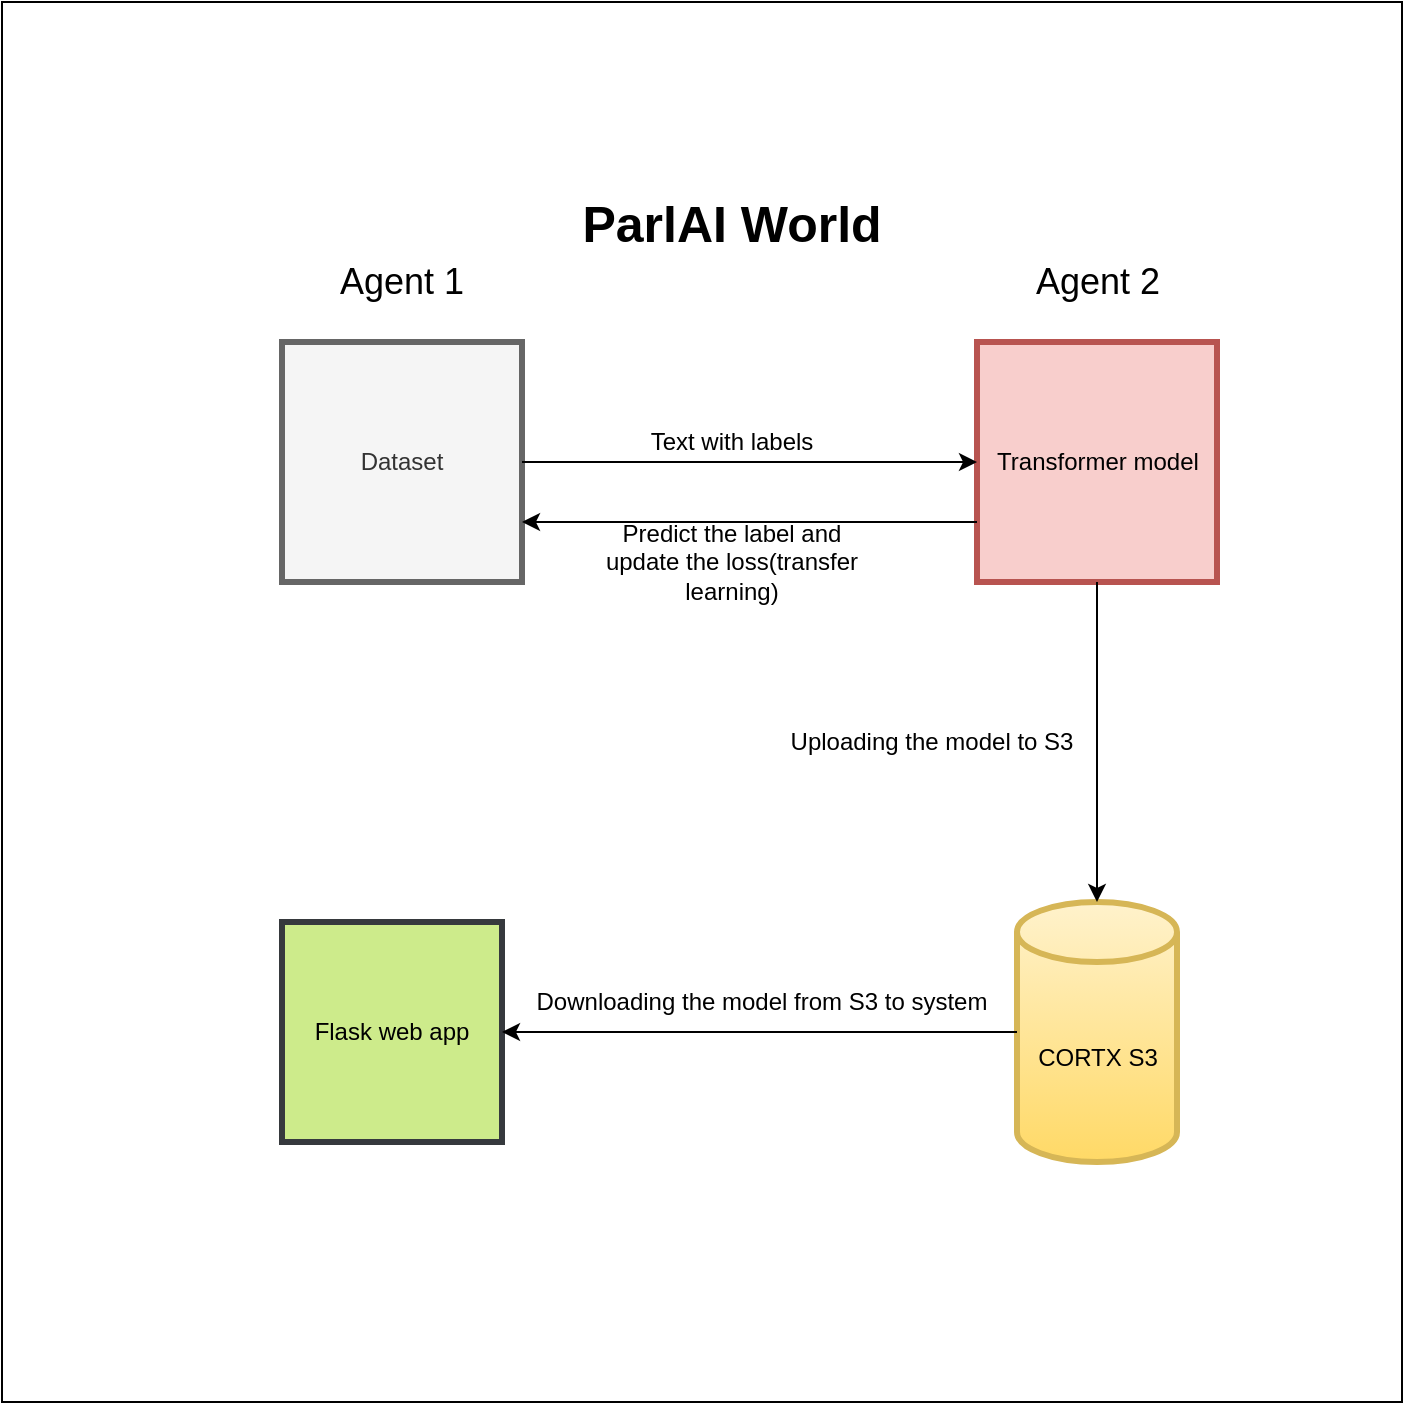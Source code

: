 <mxfile version="14.6.6" type="github">
  <diagram id="cHTkirek6MycF9Q-MXVf" name="Page-1">
    <mxGraphModel dx="934" dy="1614" grid="1" gridSize="10" guides="1" tooltips="1" connect="1" arrows="1" fold="1" page="1" pageScale="1" pageWidth="850" pageHeight="1100" math="0" shadow="0">
      <root>
        <mxCell id="0" />
        <mxCell id="1" parent="0" />
        <mxCell id="hMvDqQn-yTiB0dJydoLx-1" value="" style="whiteSpace=wrap;html=1;aspect=fixed;" vertex="1" parent="1">
          <mxGeometry x="70" y="-110" width="700" height="700" as="geometry" />
        </mxCell>
        <mxCell id="hMvDqQn-yTiB0dJydoLx-2" value="Transformer model" style="whiteSpace=wrap;html=1;aspect=fixed;strokeWidth=3;fillColor=#f8cecc;strokeColor=#b85450;" vertex="1" parent="1">
          <mxGeometry x="557.5" y="60" width="120" height="120" as="geometry" />
        </mxCell>
        <mxCell id="hMvDqQn-yTiB0dJydoLx-3" value="Dataset" style="whiteSpace=wrap;html=1;aspect=fixed;strokeWidth=3;fillColor=#f5f5f5;strokeColor=#666666;fontColor=#333333;" vertex="1" parent="1">
          <mxGeometry x="210" y="60" width="120" height="120" as="geometry" />
        </mxCell>
        <mxCell id="hMvDqQn-yTiB0dJydoLx-4" value="&lt;font style=&quot;font-size: 18px&quot;&gt;Agent 1&lt;/font&gt;" style="text;html=1;strokeColor=none;fillColor=none;align=center;verticalAlign=middle;whiteSpace=wrap;rounded=0;" vertex="1" parent="1">
          <mxGeometry x="235" y="20" width="70" height="20" as="geometry" />
        </mxCell>
        <mxCell id="hMvDqQn-yTiB0dJydoLx-5" value="&lt;font style=&quot;font-size: 18px&quot;&gt;Agent 2&lt;/font&gt;" style="text;html=1;strokeColor=none;fillColor=none;align=center;verticalAlign=middle;whiteSpace=wrap;rounded=0;" vertex="1" parent="1">
          <mxGeometry x="582.5" y="20" width="70" height="20" as="geometry" />
        </mxCell>
        <mxCell id="hMvDqQn-yTiB0dJydoLx-6" value="&lt;b&gt;&lt;font style=&quot;font-size: 25px&quot;&gt;ParlAI World&lt;/font&gt;&lt;/b&gt;" style="text;html=1;strokeColor=none;fillColor=none;align=center;verticalAlign=middle;whiteSpace=wrap;rounded=0;" vertex="1" parent="1">
          <mxGeometry x="340" y="-10" width="190" height="20" as="geometry" />
        </mxCell>
        <mxCell id="hMvDqQn-yTiB0dJydoLx-8" value="" style="endArrow=classic;html=1;entryX=0;entryY=0.5;entryDx=0;entryDy=0;" edge="1" parent="1" source="hMvDqQn-yTiB0dJydoLx-3" target="hMvDqQn-yTiB0dJydoLx-2">
          <mxGeometry width="50" height="50" relative="1" as="geometry">
            <mxPoint x="355" y="250" as="sourcePoint" />
            <mxPoint x="405" y="200" as="targetPoint" />
          </mxGeometry>
        </mxCell>
        <mxCell id="hMvDqQn-yTiB0dJydoLx-9" value="" style="endArrow=classic;html=1;exitX=0;exitY=0.75;exitDx=0;exitDy=0;entryX=1;entryY=0.75;entryDx=0;entryDy=0;" edge="1" parent="1" source="hMvDqQn-yTiB0dJydoLx-2" target="hMvDqQn-yTiB0dJydoLx-3">
          <mxGeometry width="50" height="50" relative="1" as="geometry">
            <mxPoint x="395" y="290" as="sourcePoint" />
            <mxPoint x="445" y="240" as="targetPoint" />
          </mxGeometry>
        </mxCell>
        <mxCell id="hMvDqQn-yTiB0dJydoLx-10" value="Text with labels" style="text;html=1;strokeColor=none;fillColor=none;align=center;verticalAlign=middle;whiteSpace=wrap;rounded=0;" vertex="1" parent="1">
          <mxGeometry x="370" y="100" width="130" height="20" as="geometry" />
        </mxCell>
        <mxCell id="hMvDqQn-yTiB0dJydoLx-11" value="Predict the label and update the loss(transfer learning)" style="text;html=1;strokeColor=none;fillColor=none;align=center;verticalAlign=middle;whiteSpace=wrap;rounded=0;" vertex="1" parent="1">
          <mxGeometry x="370" y="160" width="130" height="20" as="geometry" />
        </mxCell>
        <mxCell id="hMvDqQn-yTiB0dJydoLx-17" value="CORTX S3" style="shape=cylinder3;whiteSpace=wrap;html=1;boundedLbl=1;backgroundOutline=1;size=15;strokeWidth=3;fillColor=#fff2cc;strokeColor=#d6b656;gradientColor=#ffd966;" vertex="1" parent="1">
          <mxGeometry x="577.5" y="340" width="80" height="130" as="geometry" />
        </mxCell>
        <mxCell id="hMvDqQn-yTiB0dJydoLx-20" value="" style="endArrow=classic;html=1;entryX=0.5;entryY=0;entryDx=0;entryDy=0;entryPerimeter=0;exitX=0.5;exitY=1;exitDx=0;exitDy=0;" edge="1" parent="1" source="hMvDqQn-yTiB0dJydoLx-2" target="hMvDqQn-yTiB0dJydoLx-17">
          <mxGeometry width="50" height="50" relative="1" as="geometry">
            <mxPoint x="620" y="200" as="sourcePoint" />
            <mxPoint x="450" y="140" as="targetPoint" />
          </mxGeometry>
        </mxCell>
        <mxCell id="hMvDqQn-yTiB0dJydoLx-21" value="Flask web app" style="whiteSpace=wrap;html=1;aspect=fixed;strokeWidth=3;fillColor=#cdeb8b;strokeColor=#36393d;" vertex="1" parent="1">
          <mxGeometry x="210" y="350" width="110" height="110" as="geometry" />
        </mxCell>
        <mxCell id="hMvDqQn-yTiB0dJydoLx-22" value="" style="endArrow=classic;html=1;entryX=1;entryY=0.5;entryDx=0;entryDy=0;exitX=0;exitY=0.5;exitDx=0;exitDy=0;exitPerimeter=0;" edge="1" parent="1" source="hMvDqQn-yTiB0dJydoLx-17" target="hMvDqQn-yTiB0dJydoLx-21">
          <mxGeometry width="50" height="50" relative="1" as="geometry">
            <mxPoint x="400" y="230" as="sourcePoint" />
            <mxPoint x="450" y="180" as="targetPoint" />
          </mxGeometry>
        </mxCell>
        <mxCell id="hMvDqQn-yTiB0dJydoLx-23" value="Uploading the model to S3" style="text;html=1;strokeColor=none;fillColor=none;align=center;verticalAlign=middle;whiteSpace=wrap;rounded=0;" vertex="1" parent="1">
          <mxGeometry x="460" y="250" width="150" height="20" as="geometry" />
        </mxCell>
        <mxCell id="hMvDqQn-yTiB0dJydoLx-24" value="Downloading the model from S3 to system" style="text;html=1;strokeColor=none;fillColor=none;align=center;verticalAlign=middle;whiteSpace=wrap;rounded=0;" vertex="1" parent="1">
          <mxGeometry x="330" y="380" width="240" height="20" as="geometry" />
        </mxCell>
      </root>
    </mxGraphModel>
  </diagram>
</mxfile>
